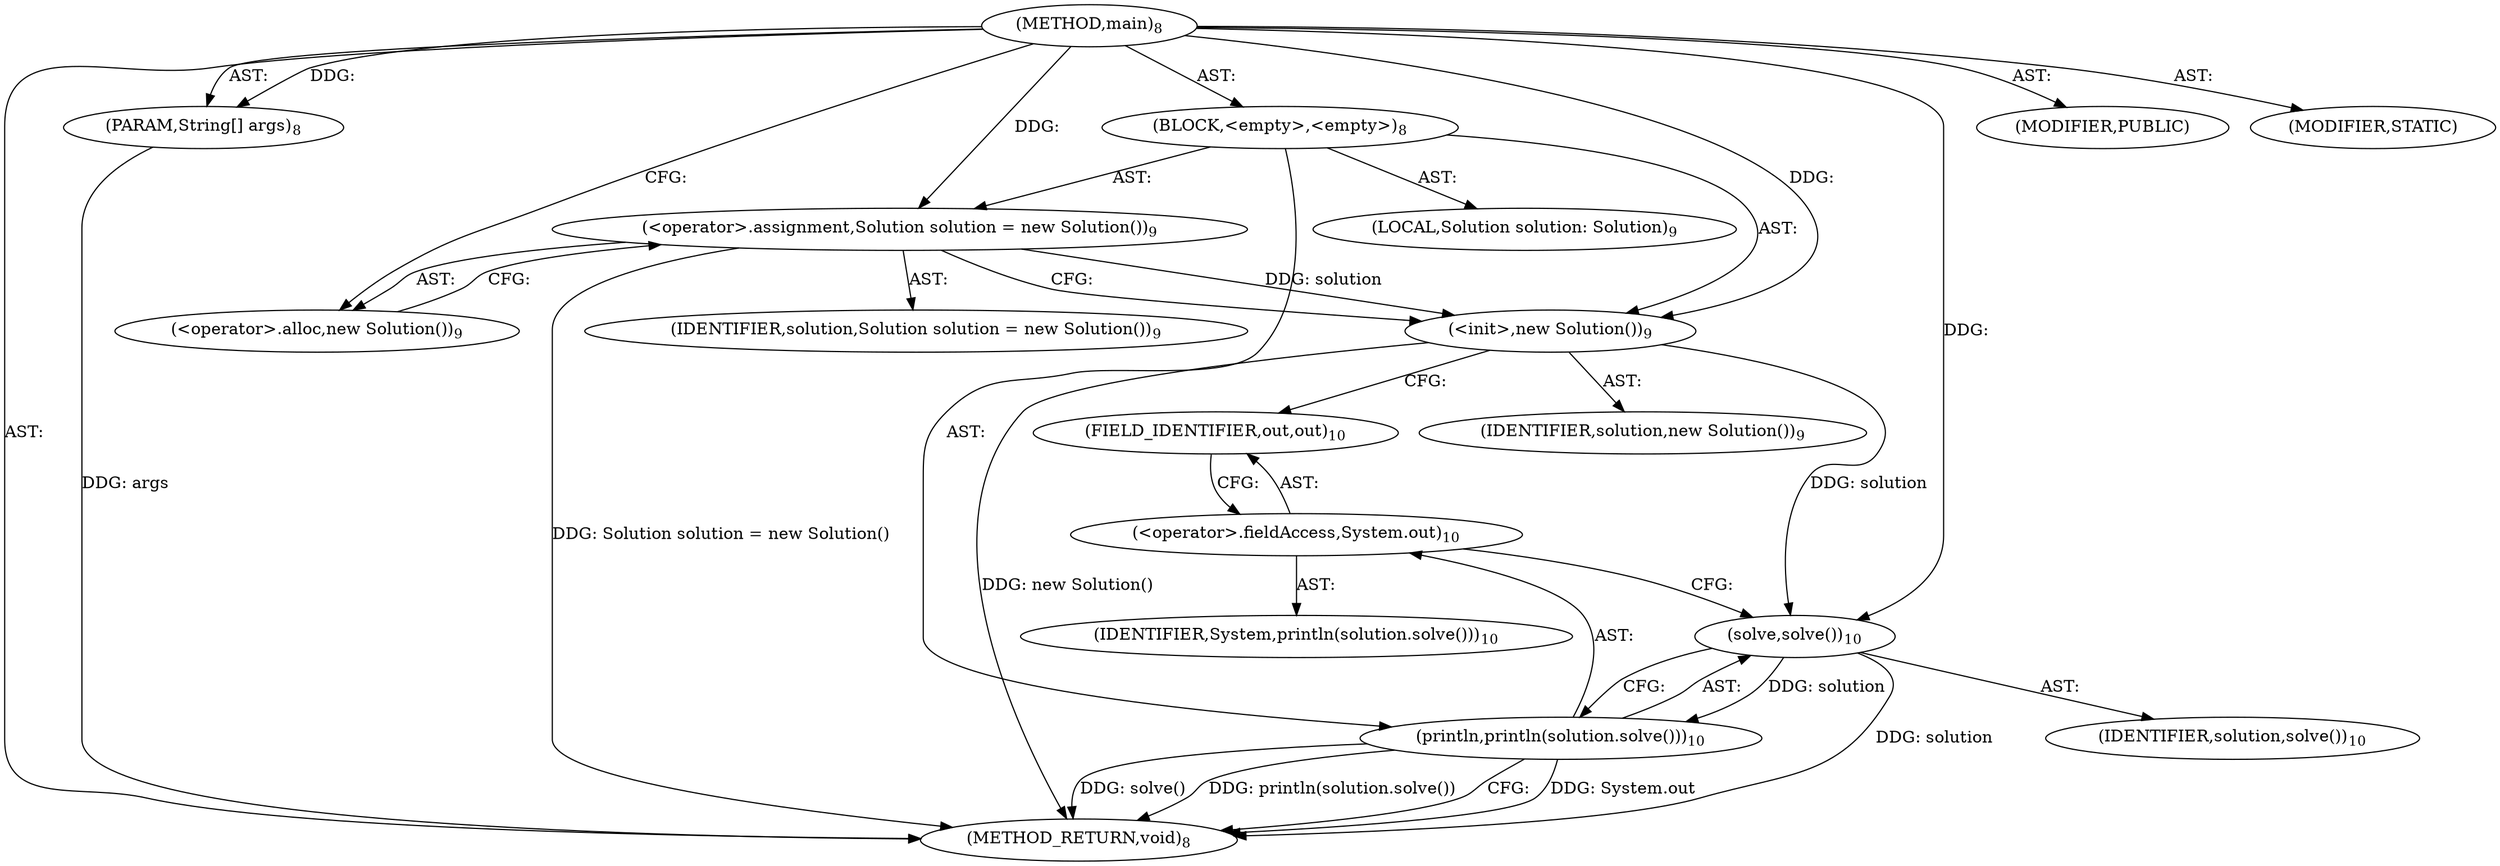 digraph "main" {  
"19" [label = <(METHOD,main)<SUB>8</SUB>> ]
"20" [label = <(PARAM,String[] args)<SUB>8</SUB>> ]
"21" [label = <(BLOCK,&lt;empty&gt;,&lt;empty&gt;)<SUB>8</SUB>> ]
"4" [label = <(LOCAL,Solution solution: Solution)<SUB>9</SUB>> ]
"22" [label = <(&lt;operator&gt;.assignment,Solution solution = new Solution())<SUB>9</SUB>> ]
"23" [label = <(IDENTIFIER,solution,Solution solution = new Solution())<SUB>9</SUB>> ]
"24" [label = <(&lt;operator&gt;.alloc,new Solution())<SUB>9</SUB>> ]
"25" [label = <(&lt;init&gt;,new Solution())<SUB>9</SUB>> ]
"3" [label = <(IDENTIFIER,solution,new Solution())<SUB>9</SUB>> ]
"26" [label = <(println,println(solution.solve()))<SUB>10</SUB>> ]
"27" [label = <(&lt;operator&gt;.fieldAccess,System.out)<SUB>10</SUB>> ]
"28" [label = <(IDENTIFIER,System,println(solution.solve()))<SUB>10</SUB>> ]
"29" [label = <(FIELD_IDENTIFIER,out,out)<SUB>10</SUB>> ]
"30" [label = <(solve,solve())<SUB>10</SUB>> ]
"31" [label = <(IDENTIFIER,solution,solve())<SUB>10</SUB>> ]
"32" [label = <(MODIFIER,PUBLIC)> ]
"33" [label = <(MODIFIER,STATIC)> ]
"34" [label = <(METHOD_RETURN,void)<SUB>8</SUB>> ]
  "19" -> "20"  [ label = "AST: "] 
  "19" -> "21"  [ label = "AST: "] 
  "19" -> "32"  [ label = "AST: "] 
  "19" -> "33"  [ label = "AST: "] 
  "19" -> "34"  [ label = "AST: "] 
  "21" -> "4"  [ label = "AST: "] 
  "21" -> "22"  [ label = "AST: "] 
  "21" -> "25"  [ label = "AST: "] 
  "21" -> "26"  [ label = "AST: "] 
  "22" -> "23"  [ label = "AST: "] 
  "22" -> "24"  [ label = "AST: "] 
  "25" -> "3"  [ label = "AST: "] 
  "26" -> "27"  [ label = "AST: "] 
  "26" -> "30"  [ label = "AST: "] 
  "27" -> "28"  [ label = "AST: "] 
  "27" -> "29"  [ label = "AST: "] 
  "30" -> "31"  [ label = "AST: "] 
  "22" -> "25"  [ label = "CFG: "] 
  "25" -> "29"  [ label = "CFG: "] 
  "26" -> "34"  [ label = "CFG: "] 
  "24" -> "22"  [ label = "CFG: "] 
  "27" -> "30"  [ label = "CFG: "] 
  "30" -> "26"  [ label = "CFG: "] 
  "29" -> "27"  [ label = "CFG: "] 
  "19" -> "24"  [ label = "CFG: "] 
  "20" -> "34"  [ label = "DDG: args"] 
  "22" -> "34"  [ label = "DDG: Solution solution = new Solution()"] 
  "25" -> "34"  [ label = "DDG: new Solution()"] 
  "26" -> "34"  [ label = "DDG: System.out"] 
  "30" -> "34"  [ label = "DDG: solution"] 
  "26" -> "34"  [ label = "DDG: solve()"] 
  "26" -> "34"  [ label = "DDG: println(solution.solve())"] 
  "19" -> "20"  [ label = "DDG: "] 
  "19" -> "22"  [ label = "DDG: "] 
  "22" -> "25"  [ label = "DDG: solution"] 
  "19" -> "25"  [ label = "DDG: "] 
  "30" -> "26"  [ label = "DDG: solution"] 
  "25" -> "30"  [ label = "DDG: solution"] 
  "19" -> "30"  [ label = "DDG: "] 
}
